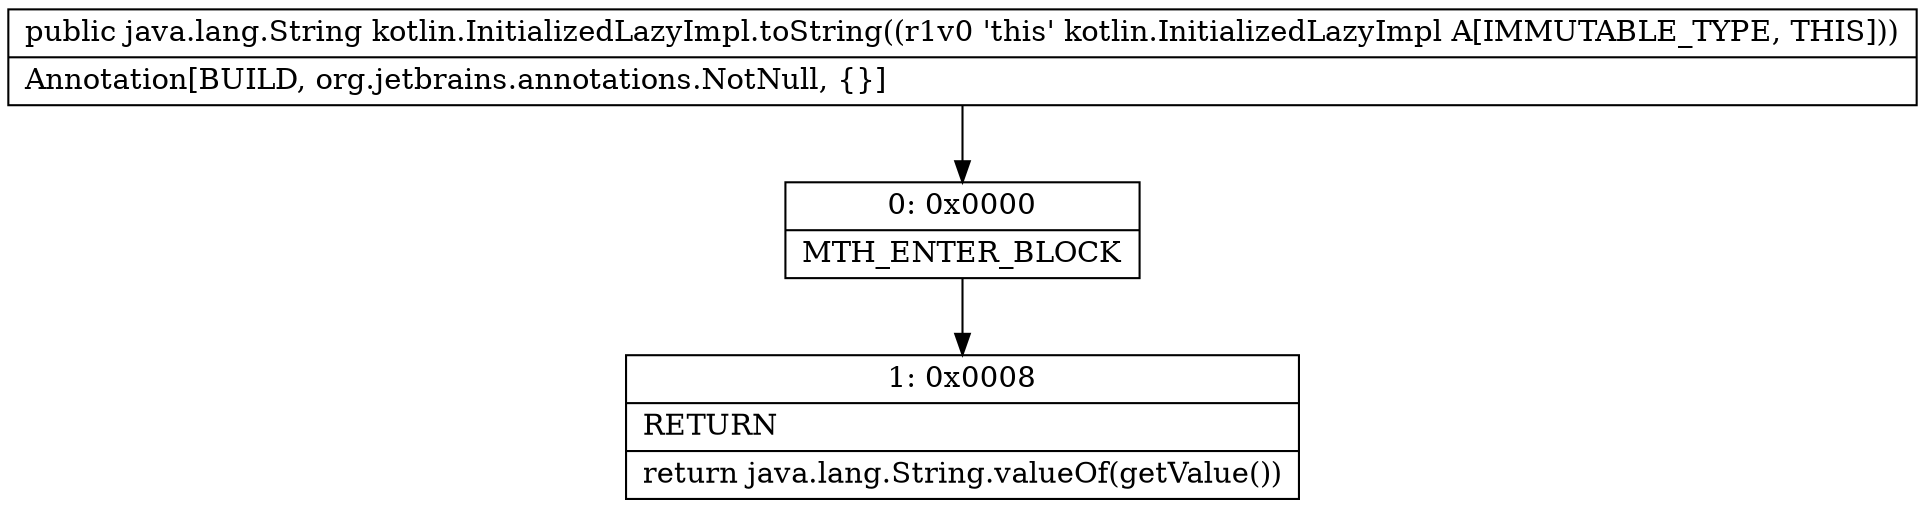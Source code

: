 digraph "CFG forkotlin.InitializedLazyImpl.toString()Ljava\/lang\/String;" {
Node_0 [shape=record,label="{0\:\ 0x0000|MTH_ENTER_BLOCK\l}"];
Node_1 [shape=record,label="{1\:\ 0x0008|RETURN\l|return java.lang.String.valueOf(getValue())\l}"];
MethodNode[shape=record,label="{public java.lang.String kotlin.InitializedLazyImpl.toString((r1v0 'this' kotlin.InitializedLazyImpl A[IMMUTABLE_TYPE, THIS]))  | Annotation[BUILD, org.jetbrains.annotations.NotNull, \{\}]\l}"];
MethodNode -> Node_0;
Node_0 -> Node_1;
}

